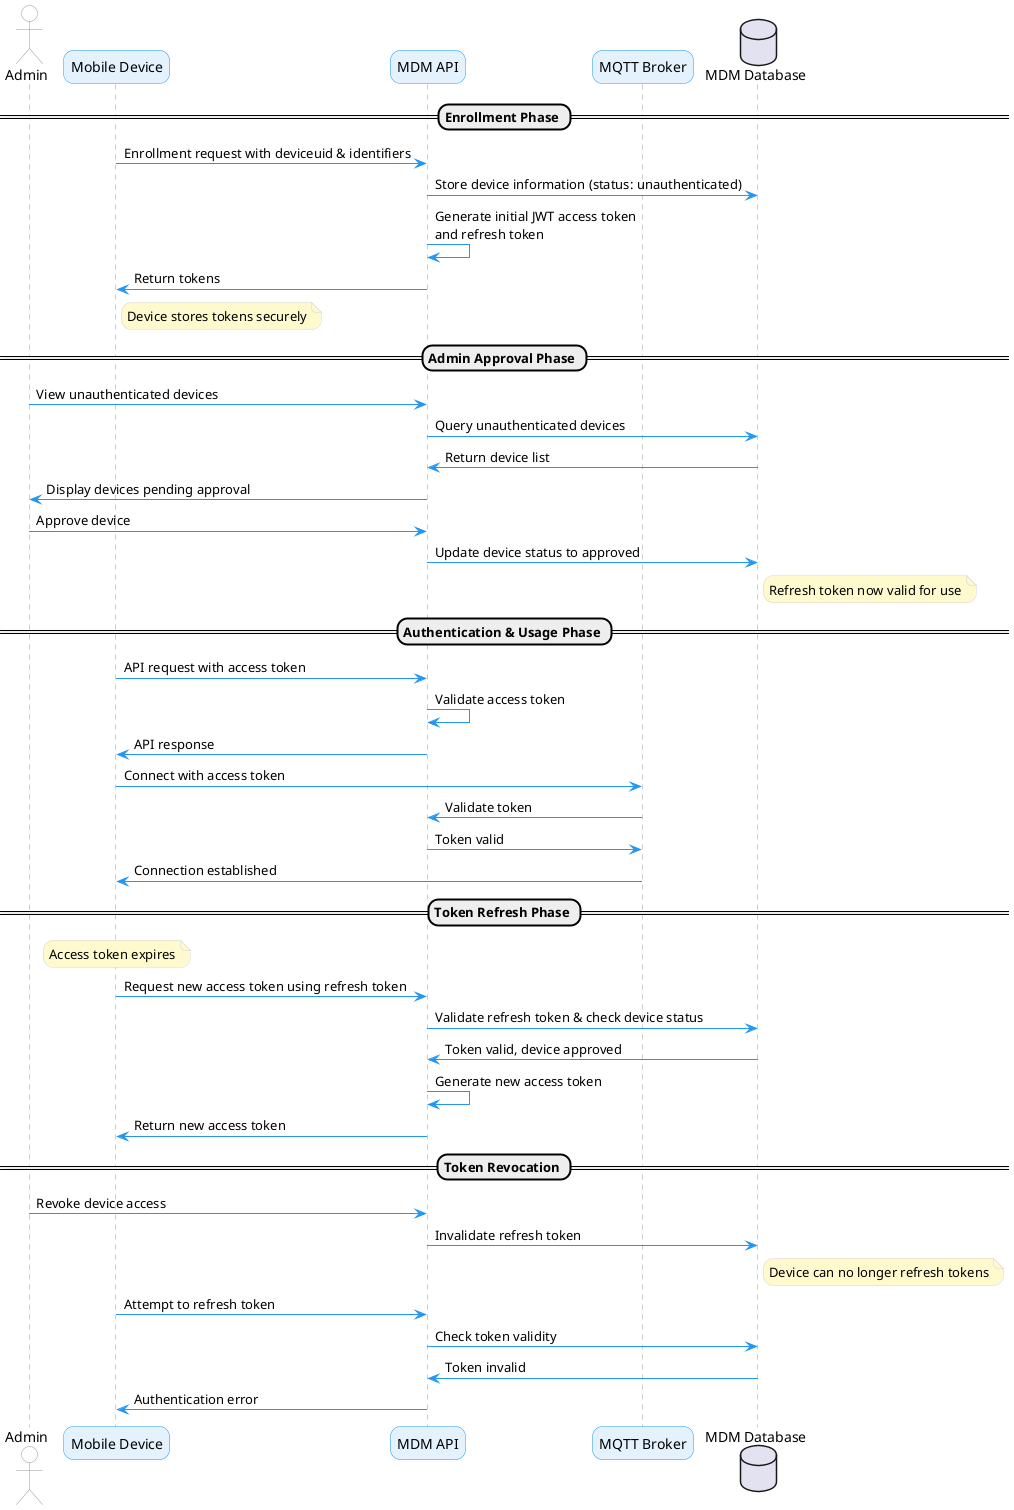 @startuml
skinparam DefaultFontName Arial
skinparam roundcorner 20
skinparam handwritten false
skinparam shadowing false
skinparam BackgroundColor white
skinparam ParticipantBackgroundColor #FEFECE
skinparam LifeLineBackgroundColor #FEFECE
skinparam SequenceGroupBodyBackgroundColor #EEEEEE
skinparam SequenceGroupBorderColor #AAAAAAA
skinparam NoteBorderColor  #D4D4D4
skinparam NoteBackgroundColor  #FFFACD

skinparam sequence {
    ArrowColor #2196F3
    ActorBorderColor #999999
    LifeLineBorderColor #999999
    LifeLineBackgroundColor #DDDDDD

    ParticipantBorderColor #2196F3
    ParticipantBackgroundColor #E3F2FD
    ParticipantFontColor black

    ActorBackgroundColor white
    ActorFontColor black
}

actor "Admin" as admin
participant "Mobile Device" as device
participant "MDM API" as api
participant "MQTT Broker" as mqtt
database "MDM Database" as db

== Enrollment Phase ==

device -> api : Enrollment request with deviceuid & identifiers
api -> db : Store device information (status: unauthenticated)
api -> api : Generate initial JWT access token\nand refresh token
api -> device : Return tokens
note right of device: Device stores tokens securely

== Admin Approval Phase ==

admin -> api : View unauthenticated devices
api -> db : Query unauthenticated devices
db -> api : Return device list
api -> admin : Display devices pending approval
admin -> api : Approve device
api -> db : Update device status to approved
note right of db: Refresh token now valid for use

== Authentication & Usage Phase ==

device -> api : API request with access token
api -> api : Validate access token
api -> device : API response

device -> mqtt : Connect with access token
mqtt -> api : Validate token
api -> mqtt : Token valid
mqtt -> device : Connection established

== Token Refresh Phase ==

note over device: Access token expires

device -> api : Request new access token using refresh token
api -> db : Validate refresh token & check device status
db -> api : Token valid, device approved
api -> api : Generate new access token
api -> device : Return new access token

== Token Revocation ==

admin -> api : Revoke device access
api -> db : Invalidate refresh token
note right of db: Device can no longer refresh tokens

device -> api : Attempt to refresh token
api -> db : Check token validity
db -> api : Token invalid
api -> device : Authentication error

@enduml